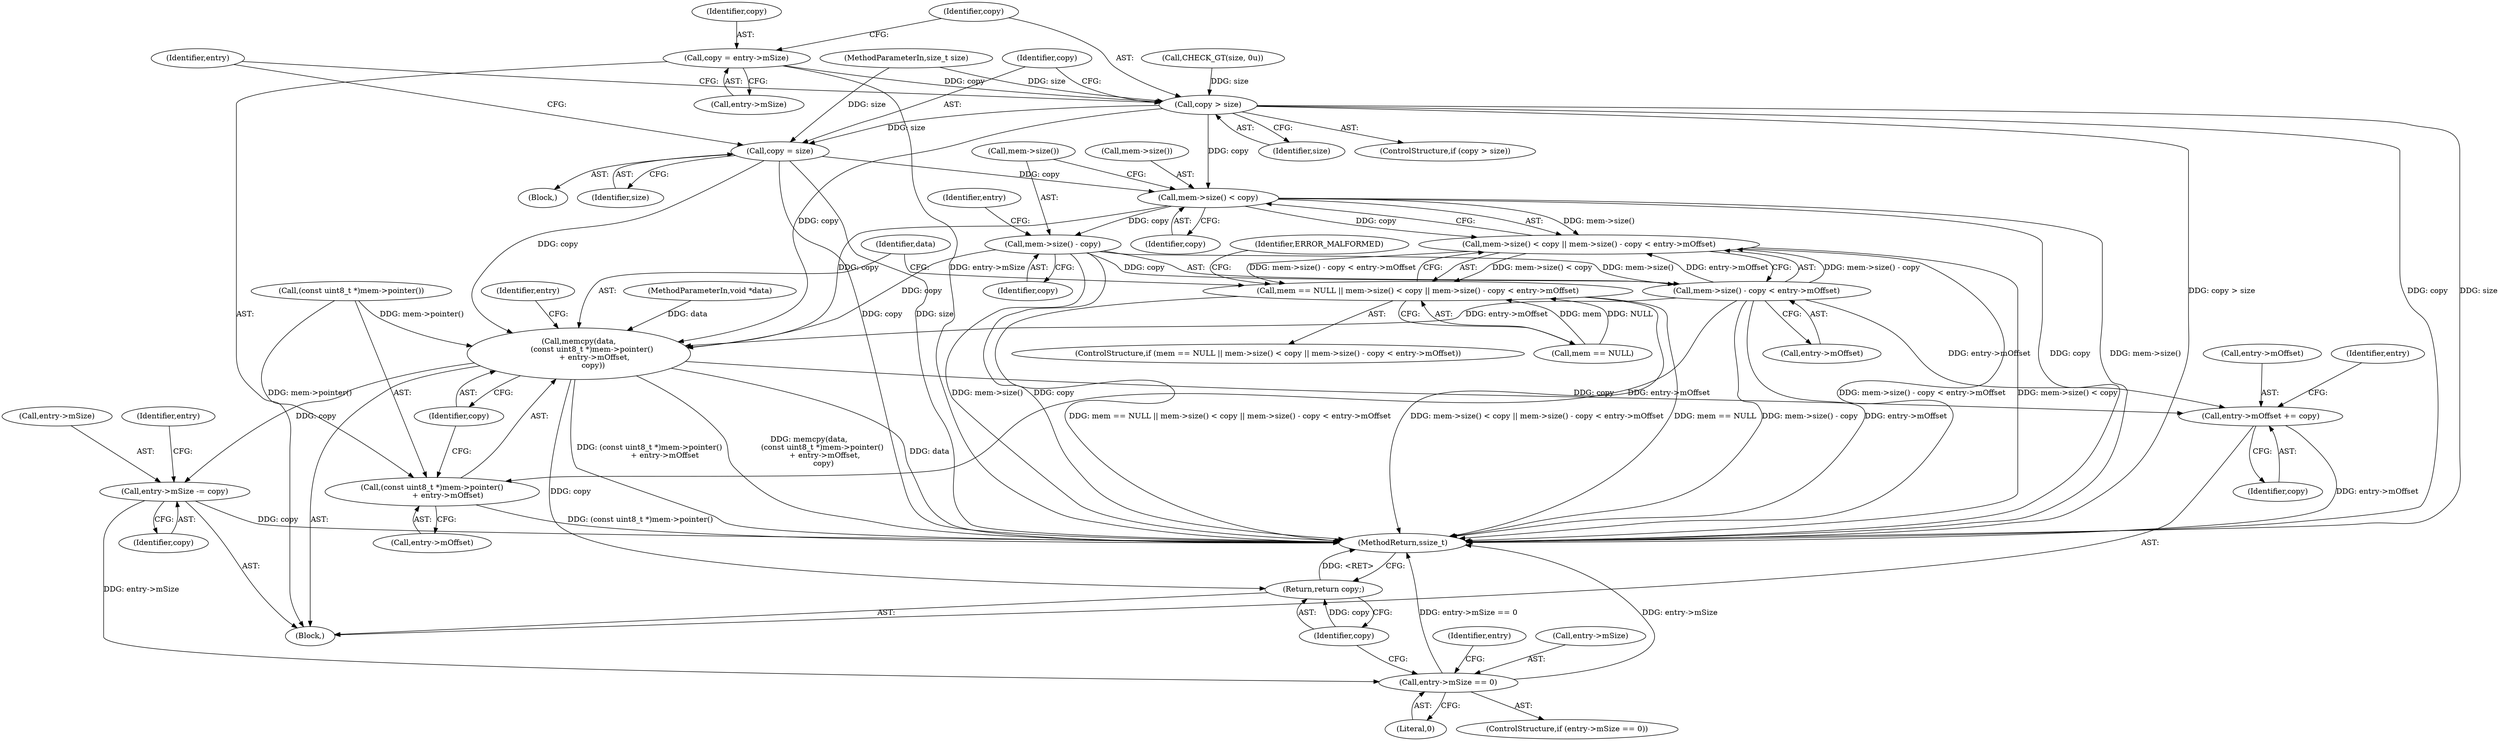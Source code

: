 digraph "0_Android_a2d1d85726aa2a3126e9c331a8e00a8c319c9e2b@API" {
"1000171" [label="(Call,copy = entry->mSize)"];
"1000177" [label="(Call,copy > size)"];
"1000181" [label="(Call,copy = size)"];
"1000206" [label="(Call,mem->size() < copy)"];
"1000205" [label="(Call,mem->size() < copy || mem->size() - copy < entry->mOffset)"];
"1000201" [label="(Call,mem == NULL || mem->size() < copy || mem->size() - copy < entry->mOffset)"];
"1000210" [label="(Call,mem->size() - copy)"];
"1000209" [label="(Call,mem->size() - copy < entry->mOffset)"];
"1000219" [label="(Call,memcpy(data,\n           (const uint8_t *)mem->pointer()\n             + entry->mOffset,\n            copy))"];
"1000229" [label="(Call,entry->mOffset += copy)"];
"1000234" [label="(Call,entry->mSize -= copy)"];
"1000240" [label="(Call,entry->mSize == 0)"];
"1000255" [label="(Return,return copy;)"];
"1000221" [label="(Call,(const uint8_t *)mem->pointer()\n             + entry->mOffset)"];
"1000182" [label="(Identifier,copy)"];
"1000242" [label="(Identifier,entry)"];
"1000220" [label="(Identifier,data)"];
"1000221" [label="(Call,(const uint8_t *)mem->pointer()\n             + entry->mOffset)"];
"1000257" [label="(MethodReturn,ssize_t)"];
"1000177" [label="(Call,copy > size)"];
"1000212" [label="(Identifier,copy)"];
"1000256" [label="(Identifier,copy)"];
"1000222" [label="(Call,(const uint8_t *)mem->pointer())"];
"1000180" [label="(Block,)"];
"1000206" [label="(Call,mem->size() < copy)"];
"1000205" [label="(Call,mem->size() < copy || mem->size() - copy < entry->mOffset)"];
"1000104" [label="(Block,)"];
"1000248" [label="(Identifier,entry)"];
"1000213" [label="(Call,entry->mOffset)"];
"1000171" [label="(Call,copy = entry->mSize)"];
"1000225" [label="(Call,entry->mOffset)"];
"1000210" [label="(Call,mem->size() - copy)"];
"1000219" [label="(Call,memcpy(data,\n           (const uint8_t *)mem->pointer()\n             + entry->mOffset,\n            copy))"];
"1000101" [label="(MethodParameterIn,void *data)"];
"1000214" [label="(Identifier,entry)"];
"1000200" [label="(ControlStructure,if (mem == NULL || mem->size() < copy || mem->size() - copy < entry->mOffset))"];
"1000230" [label="(Call,entry->mOffset)"];
"1000211" [label="(Call,mem->size())"];
"1000183" [label="(Identifier,size)"];
"1000178" [label="(Identifier,copy)"];
"1000229" [label="(Call,entry->mOffset += copy)"];
"1000240" [label="(Call,entry->mSize == 0)"];
"1000207" [label="(Call,mem->size())"];
"1000187" [label="(Identifier,entry)"];
"1000255" [label="(Return,return copy;)"];
"1000235" [label="(Call,entry->mSize)"];
"1000102" [label="(MethodParameterIn,size_t size)"];
"1000228" [label="(Identifier,copy)"];
"1000202" [label="(Call,mem == NULL)"];
"1000233" [label="(Identifier,copy)"];
"1000244" [label="(Literal,0)"];
"1000241" [label="(Call,entry->mSize)"];
"1000238" [label="(Identifier,copy)"];
"1000201" [label="(Call,mem == NULL || mem->size() < copy || mem->size() - copy < entry->mOffset)"];
"1000179" [label="(Identifier,size)"];
"1000176" [label="(ControlStructure,if (copy > size))"];
"1000231" [label="(Identifier,entry)"];
"1000173" [label="(Call,entry->mSize)"];
"1000218" [label="(Identifier,ERROR_MALFORMED)"];
"1000209" [label="(Call,mem->size() - copy < entry->mOffset)"];
"1000105" [label="(Call,CHECK_GT(size, 0u))"];
"1000234" [label="(Call,entry->mSize -= copy)"];
"1000172" [label="(Identifier,copy)"];
"1000208" [label="(Identifier,copy)"];
"1000236" [label="(Identifier,entry)"];
"1000239" [label="(ControlStructure,if (entry->mSize == 0))"];
"1000181" [label="(Call,copy = size)"];
"1000171" -> "1000104"  [label="AST: "];
"1000171" -> "1000173"  [label="CFG: "];
"1000172" -> "1000171"  [label="AST: "];
"1000173" -> "1000171"  [label="AST: "];
"1000178" -> "1000171"  [label="CFG: "];
"1000171" -> "1000257"  [label="DDG: entry->mSize"];
"1000171" -> "1000177"  [label="DDG: copy"];
"1000177" -> "1000176"  [label="AST: "];
"1000177" -> "1000179"  [label="CFG: "];
"1000178" -> "1000177"  [label="AST: "];
"1000179" -> "1000177"  [label="AST: "];
"1000182" -> "1000177"  [label="CFG: "];
"1000187" -> "1000177"  [label="CFG: "];
"1000177" -> "1000257"  [label="DDG: size"];
"1000177" -> "1000257"  [label="DDG: copy > size"];
"1000177" -> "1000257"  [label="DDG: copy"];
"1000105" -> "1000177"  [label="DDG: size"];
"1000102" -> "1000177"  [label="DDG: size"];
"1000177" -> "1000181"  [label="DDG: size"];
"1000177" -> "1000206"  [label="DDG: copy"];
"1000177" -> "1000219"  [label="DDG: copy"];
"1000181" -> "1000180"  [label="AST: "];
"1000181" -> "1000183"  [label="CFG: "];
"1000182" -> "1000181"  [label="AST: "];
"1000183" -> "1000181"  [label="AST: "];
"1000187" -> "1000181"  [label="CFG: "];
"1000181" -> "1000257"  [label="DDG: copy"];
"1000181" -> "1000257"  [label="DDG: size"];
"1000102" -> "1000181"  [label="DDG: size"];
"1000181" -> "1000206"  [label="DDG: copy"];
"1000181" -> "1000219"  [label="DDG: copy"];
"1000206" -> "1000205"  [label="AST: "];
"1000206" -> "1000208"  [label="CFG: "];
"1000207" -> "1000206"  [label="AST: "];
"1000208" -> "1000206"  [label="AST: "];
"1000211" -> "1000206"  [label="CFG: "];
"1000205" -> "1000206"  [label="CFG: "];
"1000206" -> "1000257"  [label="DDG: copy"];
"1000206" -> "1000257"  [label="DDG: mem->size()"];
"1000206" -> "1000205"  [label="DDG: mem->size()"];
"1000206" -> "1000205"  [label="DDG: copy"];
"1000206" -> "1000210"  [label="DDG: copy"];
"1000206" -> "1000219"  [label="DDG: copy"];
"1000205" -> "1000201"  [label="AST: "];
"1000205" -> "1000209"  [label="CFG: "];
"1000209" -> "1000205"  [label="AST: "];
"1000201" -> "1000205"  [label="CFG: "];
"1000205" -> "1000257"  [label="DDG: mem->size() - copy < entry->mOffset"];
"1000205" -> "1000257"  [label="DDG: mem->size() < copy"];
"1000205" -> "1000201"  [label="DDG: mem->size() < copy"];
"1000205" -> "1000201"  [label="DDG: mem->size() - copy < entry->mOffset"];
"1000209" -> "1000205"  [label="DDG: mem->size() - copy"];
"1000209" -> "1000205"  [label="DDG: entry->mOffset"];
"1000201" -> "1000200"  [label="AST: "];
"1000201" -> "1000202"  [label="CFG: "];
"1000202" -> "1000201"  [label="AST: "];
"1000218" -> "1000201"  [label="CFG: "];
"1000220" -> "1000201"  [label="CFG: "];
"1000201" -> "1000257"  [label="DDG: mem == NULL || mem->size() < copy || mem->size() - copy < entry->mOffset"];
"1000201" -> "1000257"  [label="DDG: mem->size() < copy || mem->size() - copy < entry->mOffset"];
"1000201" -> "1000257"  [label="DDG: mem == NULL"];
"1000202" -> "1000201"  [label="DDG: mem"];
"1000202" -> "1000201"  [label="DDG: NULL"];
"1000210" -> "1000209"  [label="AST: "];
"1000210" -> "1000212"  [label="CFG: "];
"1000211" -> "1000210"  [label="AST: "];
"1000212" -> "1000210"  [label="AST: "];
"1000214" -> "1000210"  [label="CFG: "];
"1000210" -> "1000257"  [label="DDG: copy"];
"1000210" -> "1000257"  [label="DDG: mem->size()"];
"1000210" -> "1000209"  [label="DDG: mem->size()"];
"1000210" -> "1000209"  [label="DDG: copy"];
"1000210" -> "1000219"  [label="DDG: copy"];
"1000209" -> "1000213"  [label="CFG: "];
"1000213" -> "1000209"  [label="AST: "];
"1000209" -> "1000257"  [label="DDG: mem->size() - copy"];
"1000209" -> "1000257"  [label="DDG: entry->mOffset"];
"1000209" -> "1000219"  [label="DDG: entry->mOffset"];
"1000209" -> "1000221"  [label="DDG: entry->mOffset"];
"1000209" -> "1000229"  [label="DDG: entry->mOffset"];
"1000219" -> "1000104"  [label="AST: "];
"1000219" -> "1000228"  [label="CFG: "];
"1000220" -> "1000219"  [label="AST: "];
"1000221" -> "1000219"  [label="AST: "];
"1000228" -> "1000219"  [label="AST: "];
"1000231" -> "1000219"  [label="CFG: "];
"1000219" -> "1000257"  [label="DDG: (const uint8_t *)mem->pointer()\n             + entry->mOffset"];
"1000219" -> "1000257"  [label="DDG: memcpy(data,\n           (const uint8_t *)mem->pointer()\n             + entry->mOffset,\n            copy)"];
"1000219" -> "1000257"  [label="DDG: data"];
"1000101" -> "1000219"  [label="DDG: data"];
"1000222" -> "1000219"  [label="DDG: mem->pointer()"];
"1000219" -> "1000229"  [label="DDG: copy"];
"1000219" -> "1000234"  [label="DDG: copy"];
"1000219" -> "1000255"  [label="DDG: copy"];
"1000229" -> "1000104"  [label="AST: "];
"1000229" -> "1000233"  [label="CFG: "];
"1000230" -> "1000229"  [label="AST: "];
"1000233" -> "1000229"  [label="AST: "];
"1000236" -> "1000229"  [label="CFG: "];
"1000229" -> "1000257"  [label="DDG: entry->mOffset"];
"1000234" -> "1000104"  [label="AST: "];
"1000234" -> "1000238"  [label="CFG: "];
"1000235" -> "1000234"  [label="AST: "];
"1000238" -> "1000234"  [label="AST: "];
"1000242" -> "1000234"  [label="CFG: "];
"1000234" -> "1000257"  [label="DDG: copy"];
"1000234" -> "1000240"  [label="DDG: entry->mSize"];
"1000240" -> "1000239"  [label="AST: "];
"1000240" -> "1000244"  [label="CFG: "];
"1000241" -> "1000240"  [label="AST: "];
"1000244" -> "1000240"  [label="AST: "];
"1000248" -> "1000240"  [label="CFG: "];
"1000256" -> "1000240"  [label="CFG: "];
"1000240" -> "1000257"  [label="DDG: entry->mSize == 0"];
"1000240" -> "1000257"  [label="DDG: entry->mSize"];
"1000255" -> "1000104"  [label="AST: "];
"1000255" -> "1000256"  [label="CFG: "];
"1000256" -> "1000255"  [label="AST: "];
"1000257" -> "1000255"  [label="CFG: "];
"1000255" -> "1000257"  [label="DDG: <RET>"];
"1000256" -> "1000255"  [label="DDG: copy"];
"1000221" -> "1000225"  [label="CFG: "];
"1000222" -> "1000221"  [label="AST: "];
"1000225" -> "1000221"  [label="AST: "];
"1000228" -> "1000221"  [label="CFG: "];
"1000221" -> "1000257"  [label="DDG: (const uint8_t *)mem->pointer()"];
"1000222" -> "1000221"  [label="DDG: mem->pointer()"];
}
